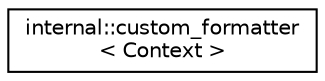 digraph "Иерархия классов. Графический вид."
{
  edge [fontname="Helvetica",fontsize="10",labelfontname="Helvetica",labelfontsize="10"];
  node [fontname="Helvetica",fontsize="10",shape=record];
  rankdir="LR";
  Node0 [label="internal::custom_formatter\l\< Context \>",height=0.2,width=0.4,color="black", fillcolor="white", style="filled",URL="$classinternal_1_1custom__formatter.html"];
}
